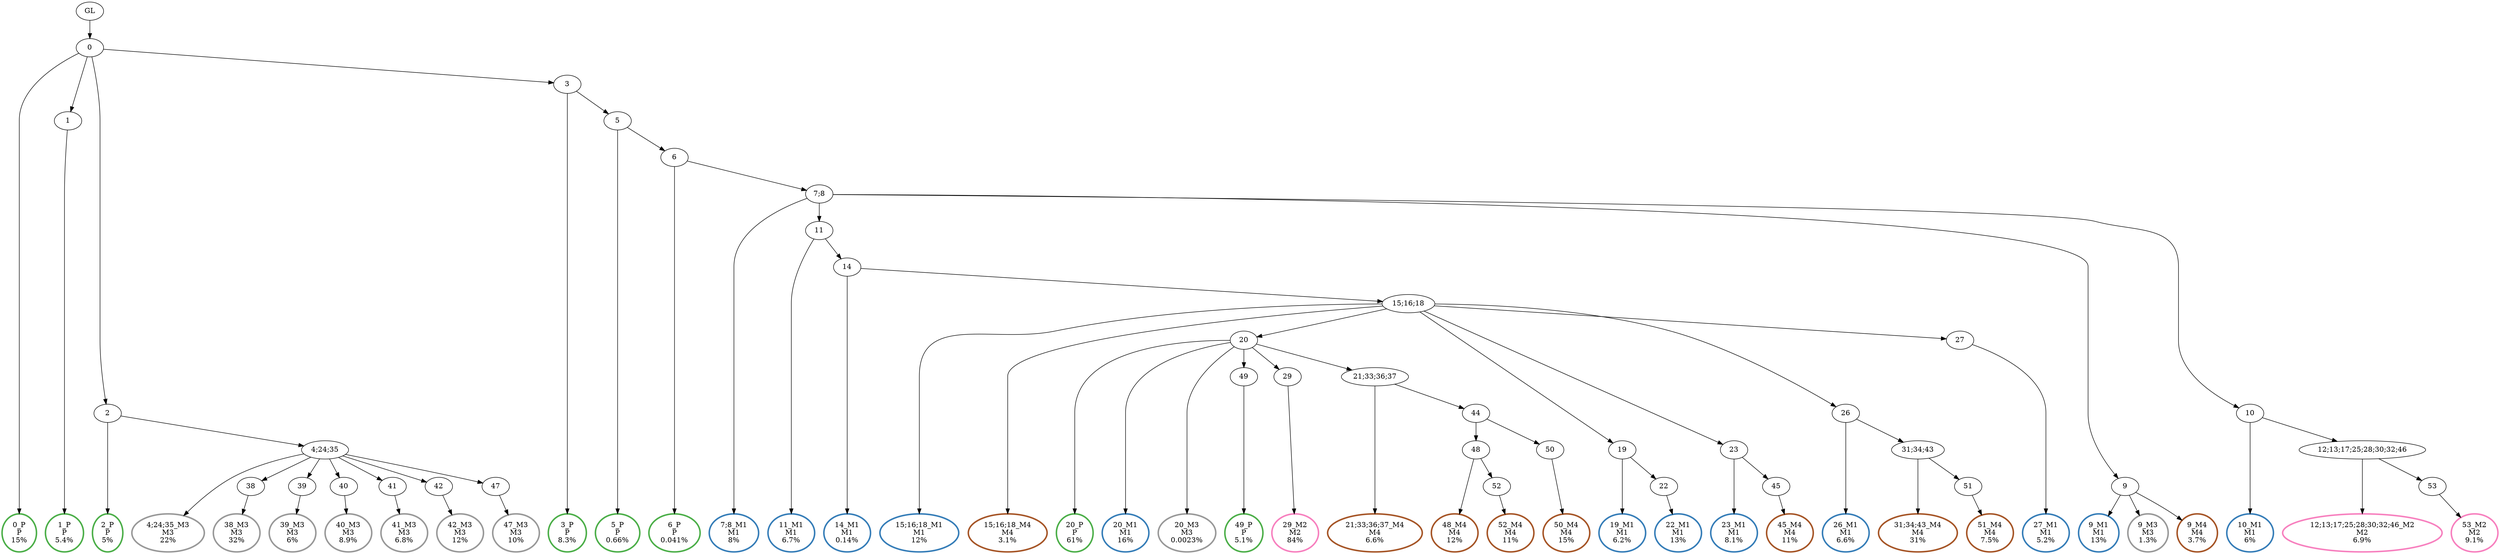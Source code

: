 digraph T {
	{
		rank=same
		76 [penwidth=3,colorscheme=set19,color=3,label="0_P\nP\n15%"]
		74 [penwidth=3,colorscheme=set19,color=3,label="1_P\nP\n5.4%"]
		72 [penwidth=3,colorscheme=set19,color=3,label="2_P\nP\n5%"]
		70 [penwidth=3,colorscheme=set19,color=3,label="3_P\nP\n8.3%"]
		68 [penwidth=3,colorscheme=set19,color=3,label="5_P\nP\n0.66%"]
		66 [penwidth=3,colorscheme=set19,color=3,label="6_P\nP\n0.041%"]
		60 [penwidth=3,colorscheme=set19,color=3,label="20_P\nP\n61%"]
		58 [penwidth=3,colorscheme=set19,color=3,label="49_P\nP\n5.1%"]
		57 [penwidth=3,colorscheme=set19,color=2,label="7;8_M1\nM1\n8%"]
		55 [penwidth=3,colorscheme=set19,color=2,label="9_M1\nM1\n13%"]
		53 [penwidth=3,colorscheme=set19,color=2,label="10_M1\nM1\n6%"]
		52 [penwidth=3,colorscheme=set19,color=2,label="11_M1\nM1\n6.7%"]
		51 [penwidth=3,colorscheme=set19,color=2,label="14_M1\nM1\n0.14%"]
		50 [penwidth=3,colorscheme=set19,color=2,label="15;16;18_M1\nM1\n12%"]
		48 [penwidth=3,colorscheme=set19,color=2,label="19_M1\nM1\n6.2%"]
		46 [penwidth=3,colorscheme=set19,color=2,label="22_M1\nM1\n13%"]
		45 [penwidth=3,colorscheme=set19,color=2,label="20_M1\nM1\n16%"]
		43 [penwidth=3,colorscheme=set19,color=2,label="23_M1\nM1\n8.1%"]
		41 [penwidth=3,colorscheme=set19,color=2,label="26_M1\nM1\n6.6%"]
		39 [penwidth=3,colorscheme=set19,color=2,label="27_M1\nM1\n5.2%"]
		37 [penwidth=3,colorscheme=set19,color=8,label="12;13;17;25;28;30;32;46_M2\nM2\n6.9%"]
		35 [penwidth=3,colorscheme=set19,color=8,label="53_M2\nM2\n9.1%"]
		33 [penwidth=3,colorscheme=set19,color=8,label="29_M2\nM2\n84%"]
		31 [penwidth=3,colorscheme=set19,color=9,label="4;24;35_M3\nM3\n22%"]
		29 [penwidth=3,colorscheme=set19,color=9,label="38_M3\nM3\n32%"]
		27 [penwidth=3,colorscheme=set19,color=9,label="39_M3\nM3\n6%"]
		25 [penwidth=3,colorscheme=set19,color=9,label="40_M3\nM3\n8.9%"]
		23 [penwidth=3,colorscheme=set19,color=9,label="41_M3\nM3\n6.8%"]
		21 [penwidth=3,colorscheme=set19,color=9,label="42_M3\nM3\n12%"]
		19 [penwidth=3,colorscheme=set19,color=9,label="47_M3\nM3\n10%"]
		18 [penwidth=3,colorscheme=set19,color=9,label="9_M3\nM3\n1.3%"]
		17 [penwidth=3,colorscheme=set19,color=9,label="20_M3\nM3\n0.0023%"]
		16 [penwidth=3,colorscheme=set19,color=7,label="9_M4\nM4\n3.7%"]
		15 [penwidth=3,colorscheme=set19,color=7,label="15;16;18_M4\nM4\n3.1%"]
		13 [penwidth=3,colorscheme=set19,color=7,label="21;33;36;37_M4\nM4\n6.6%"]
		10 [penwidth=3,colorscheme=set19,color=7,label="48_M4\nM4\n12%"]
		8 [penwidth=3,colorscheme=set19,color=7,label="52_M4\nM4\n11%"]
		6 [penwidth=3,colorscheme=set19,color=7,label="50_M4\nM4\n15%"]
		4 [penwidth=3,colorscheme=set19,color=7,label="45_M4\nM4\n11%"]
		2 [penwidth=3,colorscheme=set19,color=7,label="31;34;43_M4\nM4\n31%"]
		0 [penwidth=3,colorscheme=set19,color=7,label="51_M4\nM4\n7.5%"]
	}
	78 [label="GL"]
	77 [label="0"]
	75 [label="1"]
	73 [label="2"]
	71 [label="3"]
	69 [label="5"]
	67 [label="6"]
	65 [label="7;8"]
	64 [label="11"]
	63 [label="14"]
	62 [label="15;16;18"]
	61 [label="20"]
	59 [label="49"]
	56 [label="9"]
	54 [label="10"]
	49 [label="19"]
	47 [label="22"]
	44 [label="23"]
	42 [label="26"]
	40 [label="27"]
	38 [label="12;13;17;25;28;30;32;46"]
	36 [label="53"]
	34 [label="29"]
	32 [label="4;24;35"]
	30 [label="38"]
	28 [label="39"]
	26 [label="40"]
	24 [label="41"]
	22 [label="42"]
	20 [label="47"]
	14 [label="21;33;36;37"]
	12 [label="44"]
	11 [label="48"]
	9 [label="52"]
	7 [label="50"]
	5 [label="45"]
	3 [label="31;34;43"]
	1 [label="51"]
	78 -> 77
	77 -> 76
	77 -> 75
	77 -> 73
	77 -> 71
	75 -> 74
	73 -> 72
	73 -> 32
	71 -> 70
	71 -> 69
	69 -> 68
	69 -> 67
	67 -> 66
	67 -> 65
	65 -> 64
	65 -> 57
	65 -> 56
	65 -> 54
	64 -> 63
	64 -> 52
	63 -> 62
	63 -> 51
	62 -> 61
	62 -> 50
	62 -> 49
	62 -> 44
	62 -> 42
	62 -> 40
	62 -> 15
	61 -> 60
	61 -> 59
	61 -> 45
	61 -> 34
	61 -> 17
	61 -> 14
	59 -> 58
	56 -> 55
	56 -> 18
	56 -> 16
	54 -> 53
	54 -> 38
	49 -> 48
	49 -> 47
	47 -> 46
	44 -> 43
	44 -> 5
	42 -> 41
	42 -> 3
	40 -> 39
	38 -> 37
	38 -> 36
	36 -> 35
	34 -> 33
	32 -> 31
	32 -> 30
	32 -> 28
	32 -> 26
	32 -> 24
	32 -> 22
	32 -> 20
	30 -> 29
	28 -> 27
	26 -> 25
	24 -> 23
	22 -> 21
	20 -> 19
	14 -> 13
	14 -> 12
	12 -> 11
	12 -> 7
	11 -> 10
	11 -> 9
	9 -> 8
	7 -> 6
	5 -> 4
	3 -> 2
	3 -> 1
	1 -> 0
}

